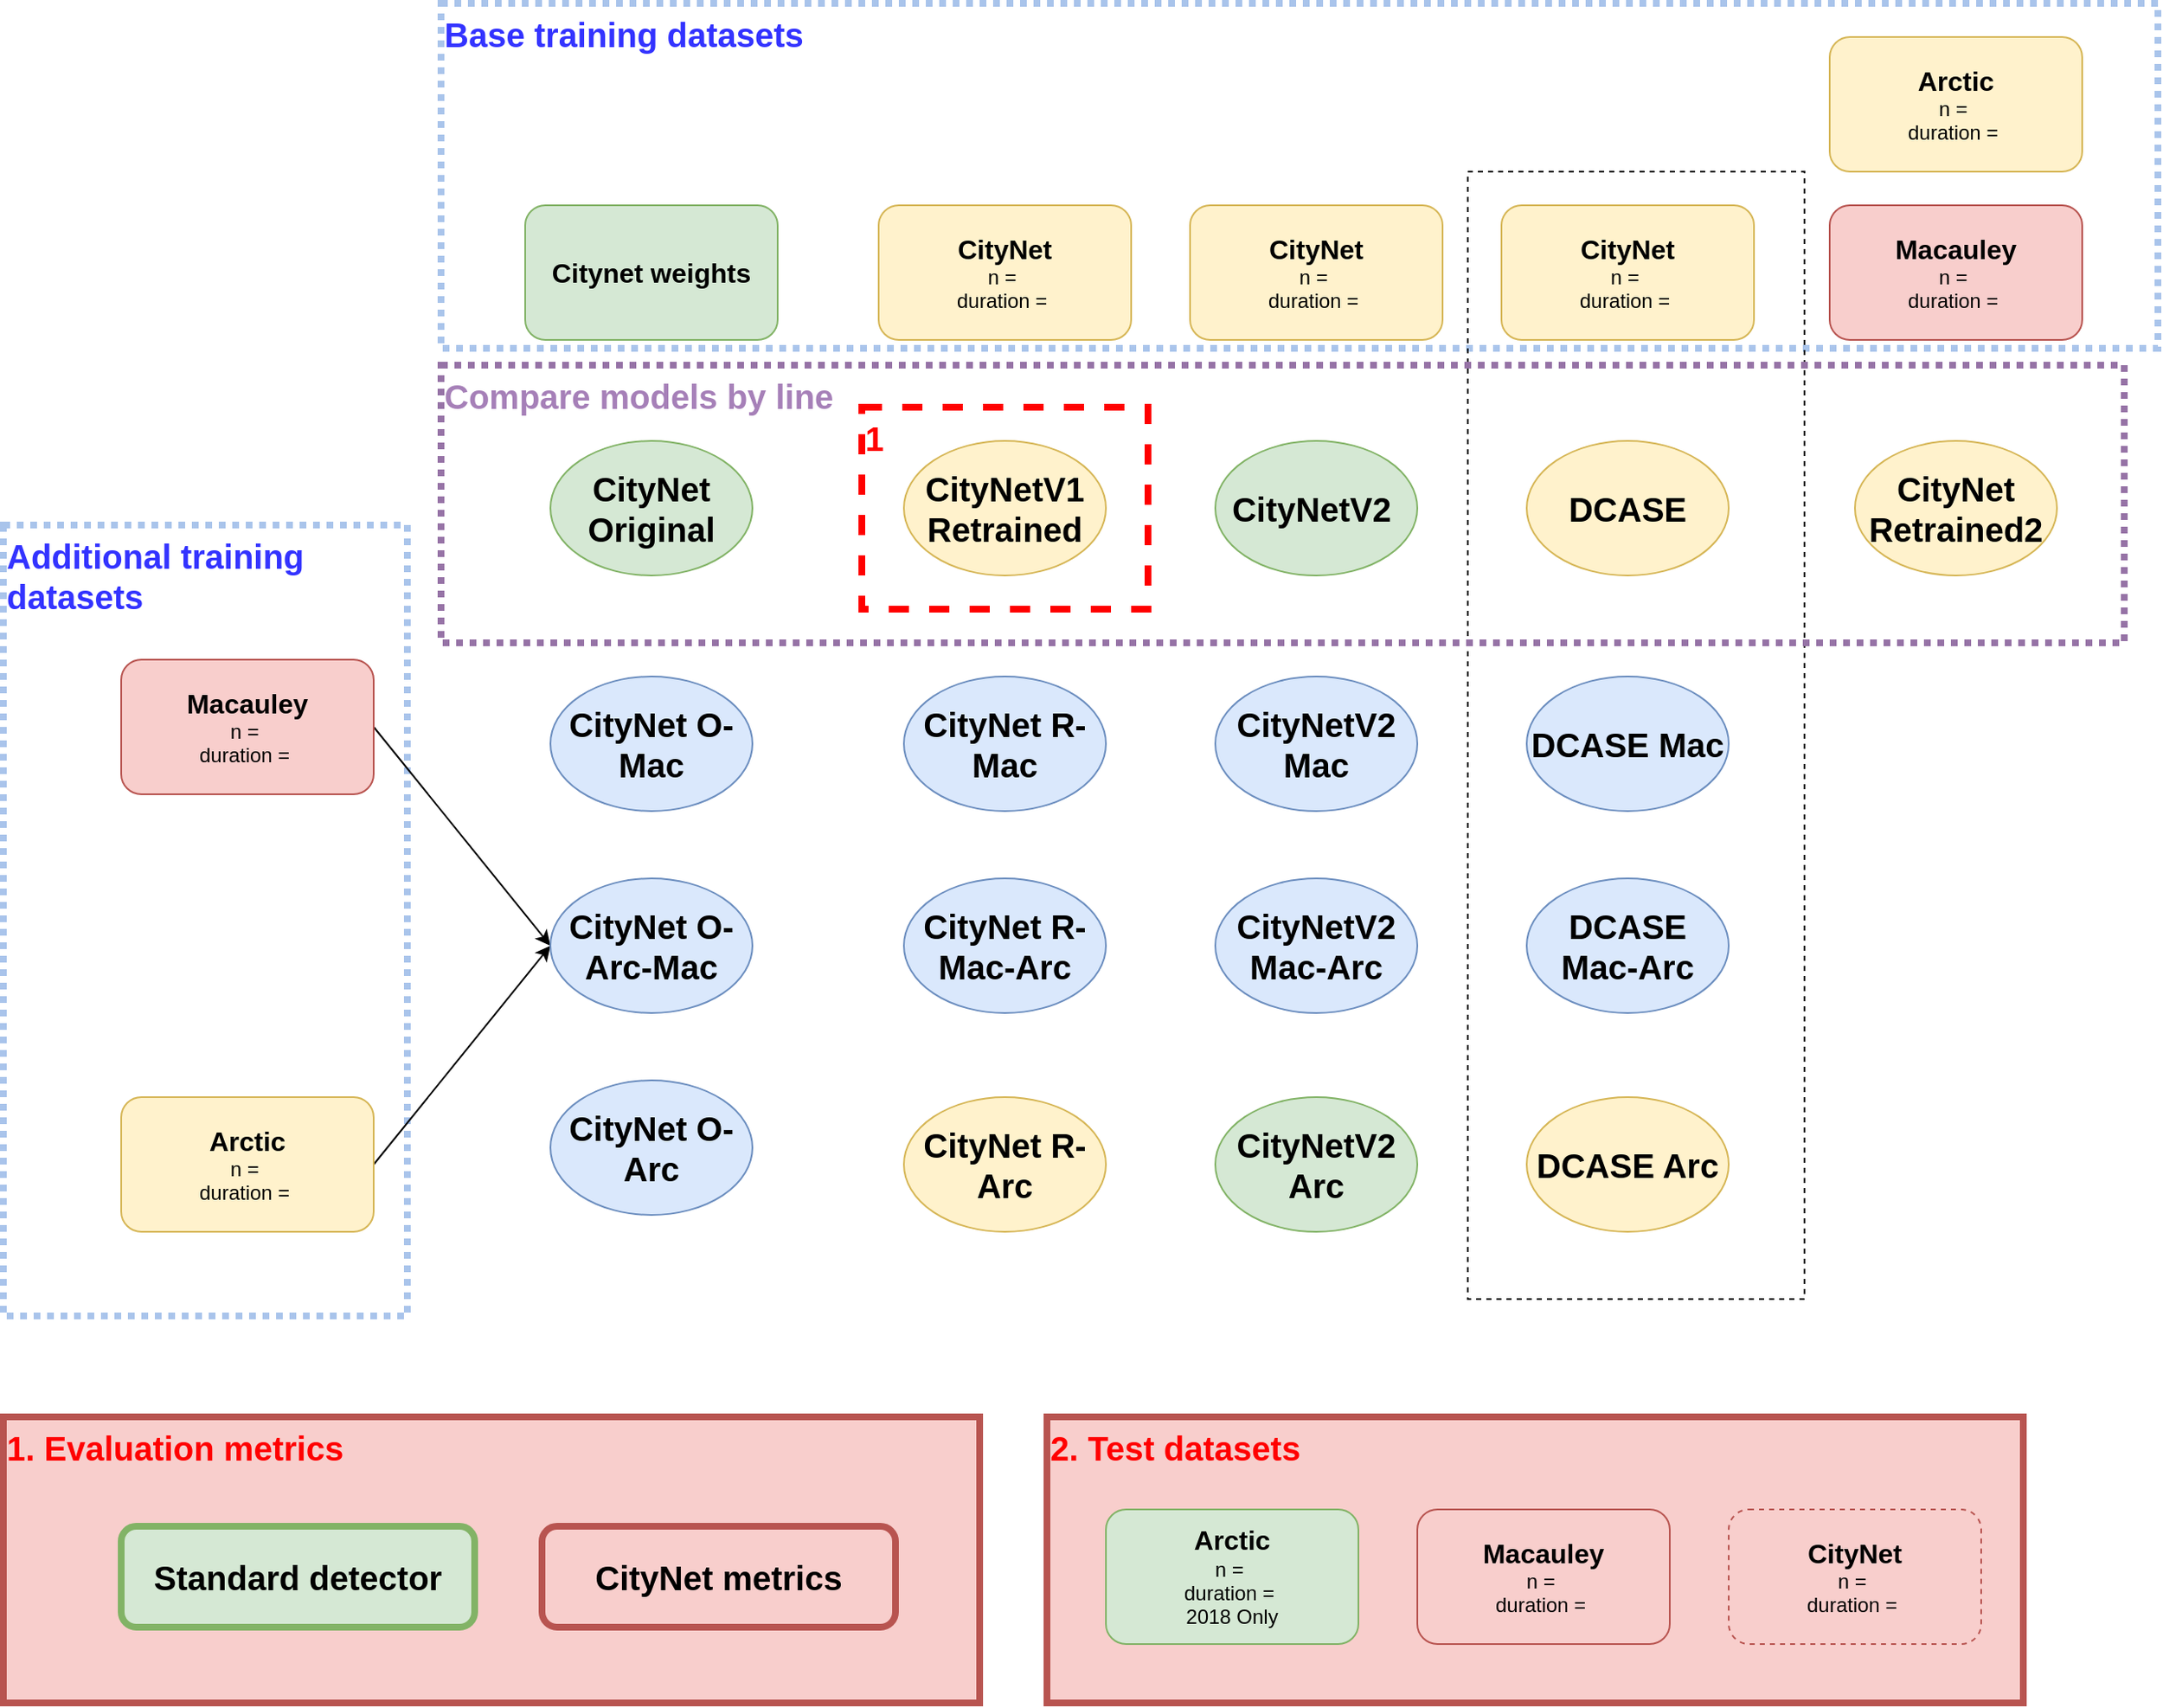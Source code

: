 <mxfile version="13.3.9" type="device"><diagram id="KBWj22ktYy-u-ozNJAsM" name="Page-1"><mxGraphModel dx="2674" dy="2021" grid="1" gridSize="10" guides="1" tooltips="1" connect="1" arrows="1" fold="1" page="1" pageScale="1" pageWidth="1100" pageHeight="850" math="0" shadow="0"><root><mxCell id="0"/><mxCell id="1" parent="0"/><mxCell id="_4IscEVHFKdQRwcbMgEM-60" value="&lt;b&gt;&lt;font style=&quot;font-size: 20px&quot; color=&quot;#3333ff&quot;&gt;Base training datasets&lt;/font&gt;&lt;/b&gt;" style="rounded=0;whiteSpace=wrap;html=1;dashed=1;strokeWidth=4;dashPattern=1 1;align=left;verticalAlign=top;fillColor=none;strokeColor=#A9C4EB;" vertex="1" parent="1"><mxGeometry x="30" y="-330" width="1020" height="205" as="geometry"/></mxCell><mxCell id="_4IscEVHFKdQRwcbMgEM-61" value="&lt;b&gt;&lt;font style=&quot;font-size: 20px&quot; color=&quot;#3333ff&quot;&gt;Additional training datasets&lt;/font&gt;&lt;/b&gt;" style="rounded=0;whiteSpace=wrap;html=1;dashed=1;strokeWidth=4;dashPattern=1 1;align=left;verticalAlign=top;fillColor=none;strokeColor=#A9C4EB;" vertex="1" parent="1"><mxGeometry x="-230" y="-20" width="240" height="470" as="geometry"/></mxCell><mxCell id="_4IscEVHFKdQRwcbMgEM-52" value="&lt;b&gt;&lt;font style=&quot;font-size: 20px&quot; color=&quot;#ff0000&quot;&gt;1&lt;/font&gt;&lt;/b&gt;" style="rounded=0;whiteSpace=wrap;html=1;dashed=1;fillColor=none;strokeColor=#FF0000;strokeWidth=4;align=left;verticalAlign=top;" vertex="1" parent="1"><mxGeometry x="280" y="-90" width="170" height="120" as="geometry"/></mxCell><mxCell id="_4IscEVHFKdQRwcbMgEM-47" value="" style="rounded=0;whiteSpace=wrap;html=1;fillColor=none;dashed=1;" vertex="1" parent="1"><mxGeometry x="640" y="-230" width="200" height="670" as="geometry"/></mxCell><mxCell id="_4IscEVHFKdQRwcbMgEM-35" style="edgeStyle=none;rounded=0;orthogonalLoop=1;jettySize=auto;html=1;exitX=1;exitY=0.5;exitDx=0;exitDy=0;entryX=0;entryY=0.5;entryDx=0;entryDy=0;" edge="1" parent="1" source="_4IscEVHFKdQRwcbMgEM-2" target="_4IscEVHFKdQRwcbMgEM-34"><mxGeometry relative="1" as="geometry"/></mxCell><mxCell id="_4IscEVHFKdQRwcbMgEM-2" value="&lt;b&gt;&lt;font style=&quot;font-size: 16px&quot;&gt;Macauley&lt;/font&gt;&lt;/b&gt;&lt;br&gt;n =&amp;nbsp;&lt;br&gt;duration =&amp;nbsp;" style="rounded=1;whiteSpace=wrap;html=1;fillColor=#f8cecc;strokeColor=#b85450;" vertex="1" parent="1"><mxGeometry x="-160" y="60" width="150" height="80" as="geometry"/></mxCell><mxCell id="_4IscEVHFKdQRwcbMgEM-3" value="&lt;b&gt;&lt;font style=&quot;font-size: 16px&quot;&gt;CityNet&lt;/font&gt;&lt;/b&gt;&lt;br&gt;n =&amp;nbsp;&lt;br&gt;duration =&amp;nbsp;" style="rounded=1;whiteSpace=wrap;html=1;fillColor=#fff2cc;strokeColor=#d6b656;" vertex="1" parent="1"><mxGeometry x="290" y="-210" width="150" height="80" as="geometry"/></mxCell><mxCell id="_4IscEVHFKdQRwcbMgEM-36" style="edgeStyle=none;rounded=0;orthogonalLoop=1;jettySize=auto;html=1;exitX=1;exitY=0.5;exitDx=0;exitDy=0;entryX=0;entryY=0.5;entryDx=0;entryDy=0;" edge="1" parent="1" source="_4IscEVHFKdQRwcbMgEM-4" target="_4IscEVHFKdQRwcbMgEM-34"><mxGeometry relative="1" as="geometry"/></mxCell><mxCell id="_4IscEVHFKdQRwcbMgEM-4" value="&lt;b&gt;&lt;font style=&quot;font-size: 16px&quot;&gt;Arctic&lt;/font&gt;&lt;/b&gt;&lt;br&gt;n =&amp;nbsp;&lt;br&gt;duration =&amp;nbsp;" style="rounded=1;whiteSpace=wrap;html=1;fillColor=#fff2cc;strokeColor=#d6b656;" vertex="1" parent="1"><mxGeometry x="-160" y="320" width="150" height="80" as="geometry"/></mxCell><mxCell id="_4IscEVHFKdQRwcbMgEM-10" value="&lt;span style=&quot;font-size: 16px&quot;&gt;&lt;b&gt;Citynet weights&lt;/b&gt;&lt;/span&gt;" style="rounded=1;whiteSpace=wrap;html=1;fillColor=#d5e8d4;strokeColor=#82b366;" vertex="1" parent="1"><mxGeometry x="80" y="-210" width="150" height="80" as="geometry"/></mxCell><mxCell id="_4IscEVHFKdQRwcbMgEM-27" value="&lt;b&gt;&lt;font style=&quot;font-size: 20px&quot;&gt;CityNet Original&lt;/font&gt;&lt;/b&gt;" style="ellipse;whiteSpace=wrap;html=1;fillColor=#d5e8d4;strokeColor=#82b366;" vertex="1" parent="1"><mxGeometry x="95" y="-70" width="120" height="80" as="geometry"/></mxCell><mxCell id="_4IscEVHFKdQRwcbMgEM-28" value="&lt;b&gt;&lt;font style=&quot;font-size: 20px&quot;&gt;CityNetV1 Retrained&lt;br&gt;&lt;/font&gt;&lt;/b&gt;" style="ellipse;whiteSpace=wrap;html=1;fillColor=#fff2cc;strokeColor=#d6b656;" vertex="1" parent="1"><mxGeometry x="305" y="-70" width="120" height="80" as="geometry"/></mxCell><mxCell id="_4IscEVHFKdQRwcbMgEM-29" value="&lt;b&gt;&lt;font style=&quot;font-size: 20px&quot;&gt;CityNet R-Mac&lt;/font&gt;&lt;/b&gt;" style="ellipse;whiteSpace=wrap;html=1;fillColor=#dae8fc;strokeColor=#6c8ebf;" vertex="1" parent="1"><mxGeometry x="305" y="70" width="120" height="80" as="geometry"/></mxCell><mxCell id="_4IscEVHFKdQRwcbMgEM-30" value="&lt;b&gt;&lt;font style=&quot;font-size: 20px&quot;&gt;CityNet O-Arc&lt;br&gt;&lt;/font&gt;&lt;/b&gt;" style="ellipse;whiteSpace=wrap;html=1;fillColor=#dae8fc;strokeColor=#6c8ebf;" vertex="1" parent="1"><mxGeometry x="95" y="310" width="120" height="80" as="geometry"/></mxCell><mxCell id="_4IscEVHFKdQRwcbMgEM-31" value="&lt;b&gt;&lt;font style=&quot;font-size: 20px&quot;&gt;CityNet O-Mac&lt;/font&gt;&lt;/b&gt;" style="ellipse;whiteSpace=wrap;html=1;fillColor=#dae8fc;strokeColor=#6c8ebf;" vertex="1" parent="1"><mxGeometry x="95" y="70" width="120" height="80" as="geometry"/></mxCell><mxCell id="_4IscEVHFKdQRwcbMgEM-32" value="&lt;b&gt;&lt;font style=&quot;font-size: 20px&quot;&gt;CityNet R-Arc&lt;/font&gt;&lt;/b&gt;" style="ellipse;whiteSpace=wrap;html=1;fillColor=#fff2cc;strokeColor=#d6b656;" vertex="1" parent="1"><mxGeometry x="305" y="320" width="120" height="80" as="geometry"/></mxCell><mxCell id="_4IscEVHFKdQRwcbMgEM-33" value="&lt;b&gt;&lt;font style=&quot;font-size: 20px&quot;&gt;CityNet R-Mac-Arc&lt;br&gt;&lt;/font&gt;&lt;/b&gt;" style="ellipse;whiteSpace=wrap;html=1;fillColor=#dae8fc;strokeColor=#6c8ebf;" vertex="1" parent="1"><mxGeometry x="305" y="190" width="120" height="80" as="geometry"/></mxCell><mxCell id="_4IscEVHFKdQRwcbMgEM-34" value="&lt;b&gt;&lt;font style=&quot;font-size: 20px&quot;&gt;CityNet O-Arc-Mac&lt;br&gt;&lt;/font&gt;&lt;/b&gt;" style="ellipse;whiteSpace=wrap;html=1;fillColor=#dae8fc;strokeColor=#6c8ebf;" vertex="1" parent="1"><mxGeometry x="95" y="190" width="120" height="80" as="geometry"/></mxCell><mxCell id="_4IscEVHFKdQRwcbMgEM-37" value="&lt;b&gt;&lt;font style=&quot;font-size: 16px&quot;&gt;CityNet&lt;/font&gt;&lt;/b&gt;&lt;br&gt;n =&amp;nbsp;&lt;br&gt;duration =&amp;nbsp;" style="rounded=1;whiteSpace=wrap;html=1;fillColor=#fff2cc;strokeColor=#d6b656;" vertex="1" parent="1"><mxGeometry x="475" y="-210" width="150" height="80" as="geometry"/></mxCell><mxCell id="_4IscEVHFKdQRwcbMgEM-38" value="&lt;b&gt;&lt;font style=&quot;font-size: 20px&quot;&gt;CityNetV2&amp;nbsp;&lt;br&gt;&lt;/font&gt;&lt;/b&gt;" style="ellipse;whiteSpace=wrap;html=1;fillColor=#d5e8d4;strokeColor=#82b366;" vertex="1" parent="1"><mxGeometry x="490" y="-70" width="120" height="80" as="geometry"/></mxCell><mxCell id="_4IscEVHFKdQRwcbMgEM-39" value="&lt;b&gt;&lt;font style=&quot;font-size: 20px&quot;&gt;CityNetV2 Mac&lt;/font&gt;&lt;/b&gt;" style="ellipse;whiteSpace=wrap;html=1;fillColor=#dae8fc;strokeColor=#6c8ebf;" vertex="1" parent="1"><mxGeometry x="490" y="70" width="120" height="80" as="geometry"/></mxCell><mxCell id="_4IscEVHFKdQRwcbMgEM-40" value="&lt;b&gt;&lt;font style=&quot;font-size: 20px&quot;&gt;CityNetV2&lt;br&gt;Arc&lt;/font&gt;&lt;/b&gt;" style="ellipse;whiteSpace=wrap;html=1;fillColor=#d5e8d4;strokeColor=#82b366;" vertex="1" parent="1"><mxGeometry x="490" y="320" width="120" height="80" as="geometry"/></mxCell><mxCell id="_4IscEVHFKdQRwcbMgEM-41" value="&lt;b&gt;&lt;font style=&quot;font-size: 20px&quot;&gt;CityNetV2 Mac-Arc&lt;br&gt;&lt;/font&gt;&lt;/b&gt;" style="ellipse;whiteSpace=wrap;html=1;fillColor=#dae8fc;strokeColor=#6c8ebf;" vertex="1" parent="1"><mxGeometry x="490" y="190" width="120" height="80" as="geometry"/></mxCell><mxCell id="_4IscEVHFKdQRwcbMgEM-42" value="&lt;b&gt;&lt;font style=&quot;font-size: 16px&quot;&gt;CityNet&lt;/font&gt;&lt;/b&gt;&lt;br&gt;n =&amp;nbsp;&lt;br&gt;duration =&amp;nbsp;" style="rounded=1;whiteSpace=wrap;html=1;fillColor=#fff2cc;strokeColor=#d6b656;" vertex="1" parent="1"><mxGeometry x="660" y="-210" width="150" height="80" as="geometry"/></mxCell><mxCell id="_4IscEVHFKdQRwcbMgEM-43" value="&lt;b&gt;&lt;font style=&quot;font-size: 20px&quot;&gt;DCASE&lt;br&gt;&lt;/font&gt;&lt;/b&gt;" style="ellipse;whiteSpace=wrap;html=1;fillColor=#fff2cc;strokeColor=#d6b656;" vertex="1" parent="1"><mxGeometry x="675" y="-70" width="120" height="80" as="geometry"/></mxCell><mxCell id="_4IscEVHFKdQRwcbMgEM-44" value="&lt;b&gt;&lt;font style=&quot;font-size: 20px&quot;&gt;DCASE Mac&lt;/font&gt;&lt;/b&gt;" style="ellipse;whiteSpace=wrap;html=1;fillColor=#dae8fc;strokeColor=#6c8ebf;" vertex="1" parent="1"><mxGeometry x="675" y="70" width="120" height="80" as="geometry"/></mxCell><mxCell id="_4IscEVHFKdQRwcbMgEM-45" value="&lt;b&gt;&lt;font style=&quot;font-size: 20px&quot;&gt;DCASE Arc&lt;/font&gt;&lt;/b&gt;" style="ellipse;whiteSpace=wrap;html=1;fillColor=#fff2cc;strokeColor=#d6b656;" vertex="1" parent="1"><mxGeometry x="675" y="320" width="120" height="80" as="geometry"/></mxCell><mxCell id="_4IscEVHFKdQRwcbMgEM-46" value="&lt;b&gt;&lt;font style=&quot;font-size: 20px&quot;&gt;DCASE Mac-Arc&lt;br&gt;&lt;/font&gt;&lt;/b&gt;" style="ellipse;whiteSpace=wrap;html=1;fillColor=#dae8fc;strokeColor=#6c8ebf;" vertex="1" parent="1"><mxGeometry x="675" y="190" width="120" height="80" as="geometry"/></mxCell><mxCell id="_4IscEVHFKdQRwcbMgEM-54" value="&lt;b&gt;&lt;font style=&quot;font-size: 20px&quot; color=&quot;#a680b8&quot;&gt;Compare models by line&lt;/font&gt;&lt;/b&gt;" style="rounded=0;whiteSpace=wrap;html=1;dashed=1;strokeColor=#9673a6;strokeWidth=4;dashPattern=1 1;fillColor=none;align=left;verticalAlign=top;" vertex="1" parent="1"><mxGeometry x="30" y="-115" width="1000" height="165" as="geometry"/></mxCell><mxCell id="_4IscEVHFKdQRwcbMgEM-57" value="&lt;b&gt;&lt;font style=&quot;font-size: 20px&quot;&gt;CityNet Retrained2&lt;br&gt;&lt;/font&gt;&lt;/b&gt;" style="ellipse;whiteSpace=wrap;html=1;fillColor=#fff2cc;strokeColor=#d6b656;" vertex="1" parent="1"><mxGeometry x="870" y="-70" width="120" height="80" as="geometry"/></mxCell><mxCell id="_4IscEVHFKdQRwcbMgEM-58" value="&lt;b&gt;&lt;font style=&quot;font-size: 16px&quot;&gt;Macauley&lt;/font&gt;&lt;/b&gt;&lt;br&gt;n =&amp;nbsp;&lt;br&gt;duration =&amp;nbsp;" style="rounded=1;whiteSpace=wrap;html=1;fillColor=#f8cecc;strokeColor=#b85450;" vertex="1" parent="1"><mxGeometry x="855" y="-210" width="150" height="80" as="geometry"/></mxCell><mxCell id="_4IscEVHFKdQRwcbMgEM-59" value="&lt;b&gt;&lt;font style=&quot;font-size: 16px&quot;&gt;Arctic&lt;/font&gt;&lt;/b&gt;&lt;br&gt;n =&amp;nbsp;&lt;br&gt;duration =&amp;nbsp;" style="rounded=1;whiteSpace=wrap;html=1;fillColor=#fff2cc;strokeColor=#d6b656;" vertex="1" parent="1"><mxGeometry x="855" y="-310" width="150" height="80" as="geometry"/></mxCell><mxCell id="_4IscEVHFKdQRwcbMgEM-63" value="&lt;b&gt;&lt;font style=&quot;font-size: 20px&quot; color=&quot;#ff0000&quot;&gt;1. Evaluation metrics&lt;/font&gt;&lt;/b&gt;" style="rounded=0;whiteSpace=wrap;html=1;strokeWidth=4;align=left;verticalAlign=top;fillColor=#f8cecc;strokeColor=#b85450;" vertex="1" parent="1"><mxGeometry x="-230" y="510" width="580" height="170" as="geometry"/></mxCell><mxCell id="_4IscEVHFKdQRwcbMgEM-64" value="&lt;b&gt;&lt;font style=&quot;font-size: 20px&quot;&gt;Standard detector&lt;/font&gt;&lt;/b&gt;" style="rounded=1;whiteSpace=wrap;html=1;strokeColor=#82b366;strokeWidth=4;fillColor=#d5e8d4;" vertex="1" parent="1"><mxGeometry x="-160" y="575" width="210" height="60" as="geometry"/></mxCell><mxCell id="_4IscEVHFKdQRwcbMgEM-65" value="&lt;b&gt;&lt;font style=&quot;font-size: 20px&quot;&gt;CityNet metrics&lt;/font&gt;&lt;/b&gt;" style="rounded=1;whiteSpace=wrap;html=1;strokeColor=#b85450;strokeWidth=4;fillColor=#f8cecc;" vertex="1" parent="1"><mxGeometry x="90" y="575" width="210" height="60" as="geometry"/></mxCell><mxCell id="_4IscEVHFKdQRwcbMgEM-66" value="&lt;b&gt;&lt;font style=&quot;font-size: 20px&quot; color=&quot;#ff0000&quot;&gt;2. Test datasets&lt;/font&gt;&lt;/b&gt;" style="rounded=0;whiteSpace=wrap;html=1;strokeWidth=4;align=left;verticalAlign=top;fillColor=#f8cecc;strokeColor=#b85450;" vertex="1" parent="1"><mxGeometry x="390" y="510" width="580" height="170" as="geometry"/></mxCell><mxCell id="_4IscEVHFKdQRwcbMgEM-67" value="&lt;b&gt;&lt;font style=&quot;font-size: 16px&quot;&gt;Arctic&lt;/font&gt;&lt;/b&gt;&lt;br&gt;n =&amp;nbsp;&lt;br&gt;duration =&amp;nbsp;&lt;br&gt;2018 Only" style="rounded=1;whiteSpace=wrap;html=1;fillColor=#d5e8d4;strokeColor=#82b366;" vertex="1" parent="1"><mxGeometry x="425" y="565" width="150" height="80" as="geometry"/></mxCell><mxCell id="_4IscEVHFKdQRwcbMgEM-68" value="&lt;b&gt;&lt;font style=&quot;font-size: 16px&quot;&gt;Macauley&lt;/font&gt;&lt;/b&gt;&lt;br&gt;n =&amp;nbsp;&lt;br&gt;duration =&amp;nbsp;" style="rounded=1;whiteSpace=wrap;html=1;fillColor=#f8cecc;strokeColor=#b85450;" vertex="1" parent="1"><mxGeometry x="610" y="565" width="150" height="80" as="geometry"/></mxCell><mxCell id="_4IscEVHFKdQRwcbMgEM-69" value="&lt;b&gt;&lt;font style=&quot;font-size: 16px&quot;&gt;CityNet&lt;/font&gt;&lt;/b&gt;&lt;br&gt;n =&amp;nbsp;&lt;br&gt;duration =&amp;nbsp;" style="rounded=1;whiteSpace=wrap;html=1;fillColor=#f8cecc;strokeColor=#b85450;dashed=1;" vertex="1" parent="1"><mxGeometry x="795" y="565" width="150" height="80" as="geometry"/></mxCell></root></mxGraphModel></diagram></mxfile>